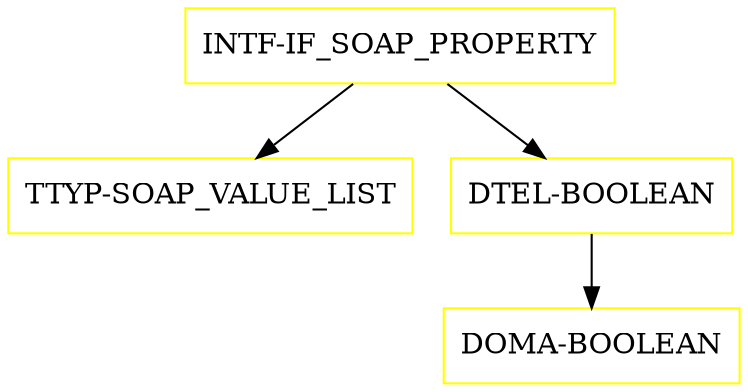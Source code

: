 digraph G {
  "INTF-IF_SOAP_PROPERTY" [shape=box,color=yellow];
  "TTYP-SOAP_VALUE_LIST" [shape=box,color=yellow,URL="./TTYP_SOAP_VALUE_LIST.html"];
  "DTEL-BOOLEAN" [shape=box,color=yellow,URL="./DTEL_BOOLEAN.html"];
  "DOMA-BOOLEAN" [shape=box,color=yellow,URL="./DOMA_BOOLEAN.html"];
  "INTF-IF_SOAP_PROPERTY" -> "DTEL-BOOLEAN";
  "INTF-IF_SOAP_PROPERTY" -> "TTYP-SOAP_VALUE_LIST";
  "DTEL-BOOLEAN" -> "DOMA-BOOLEAN";
}
